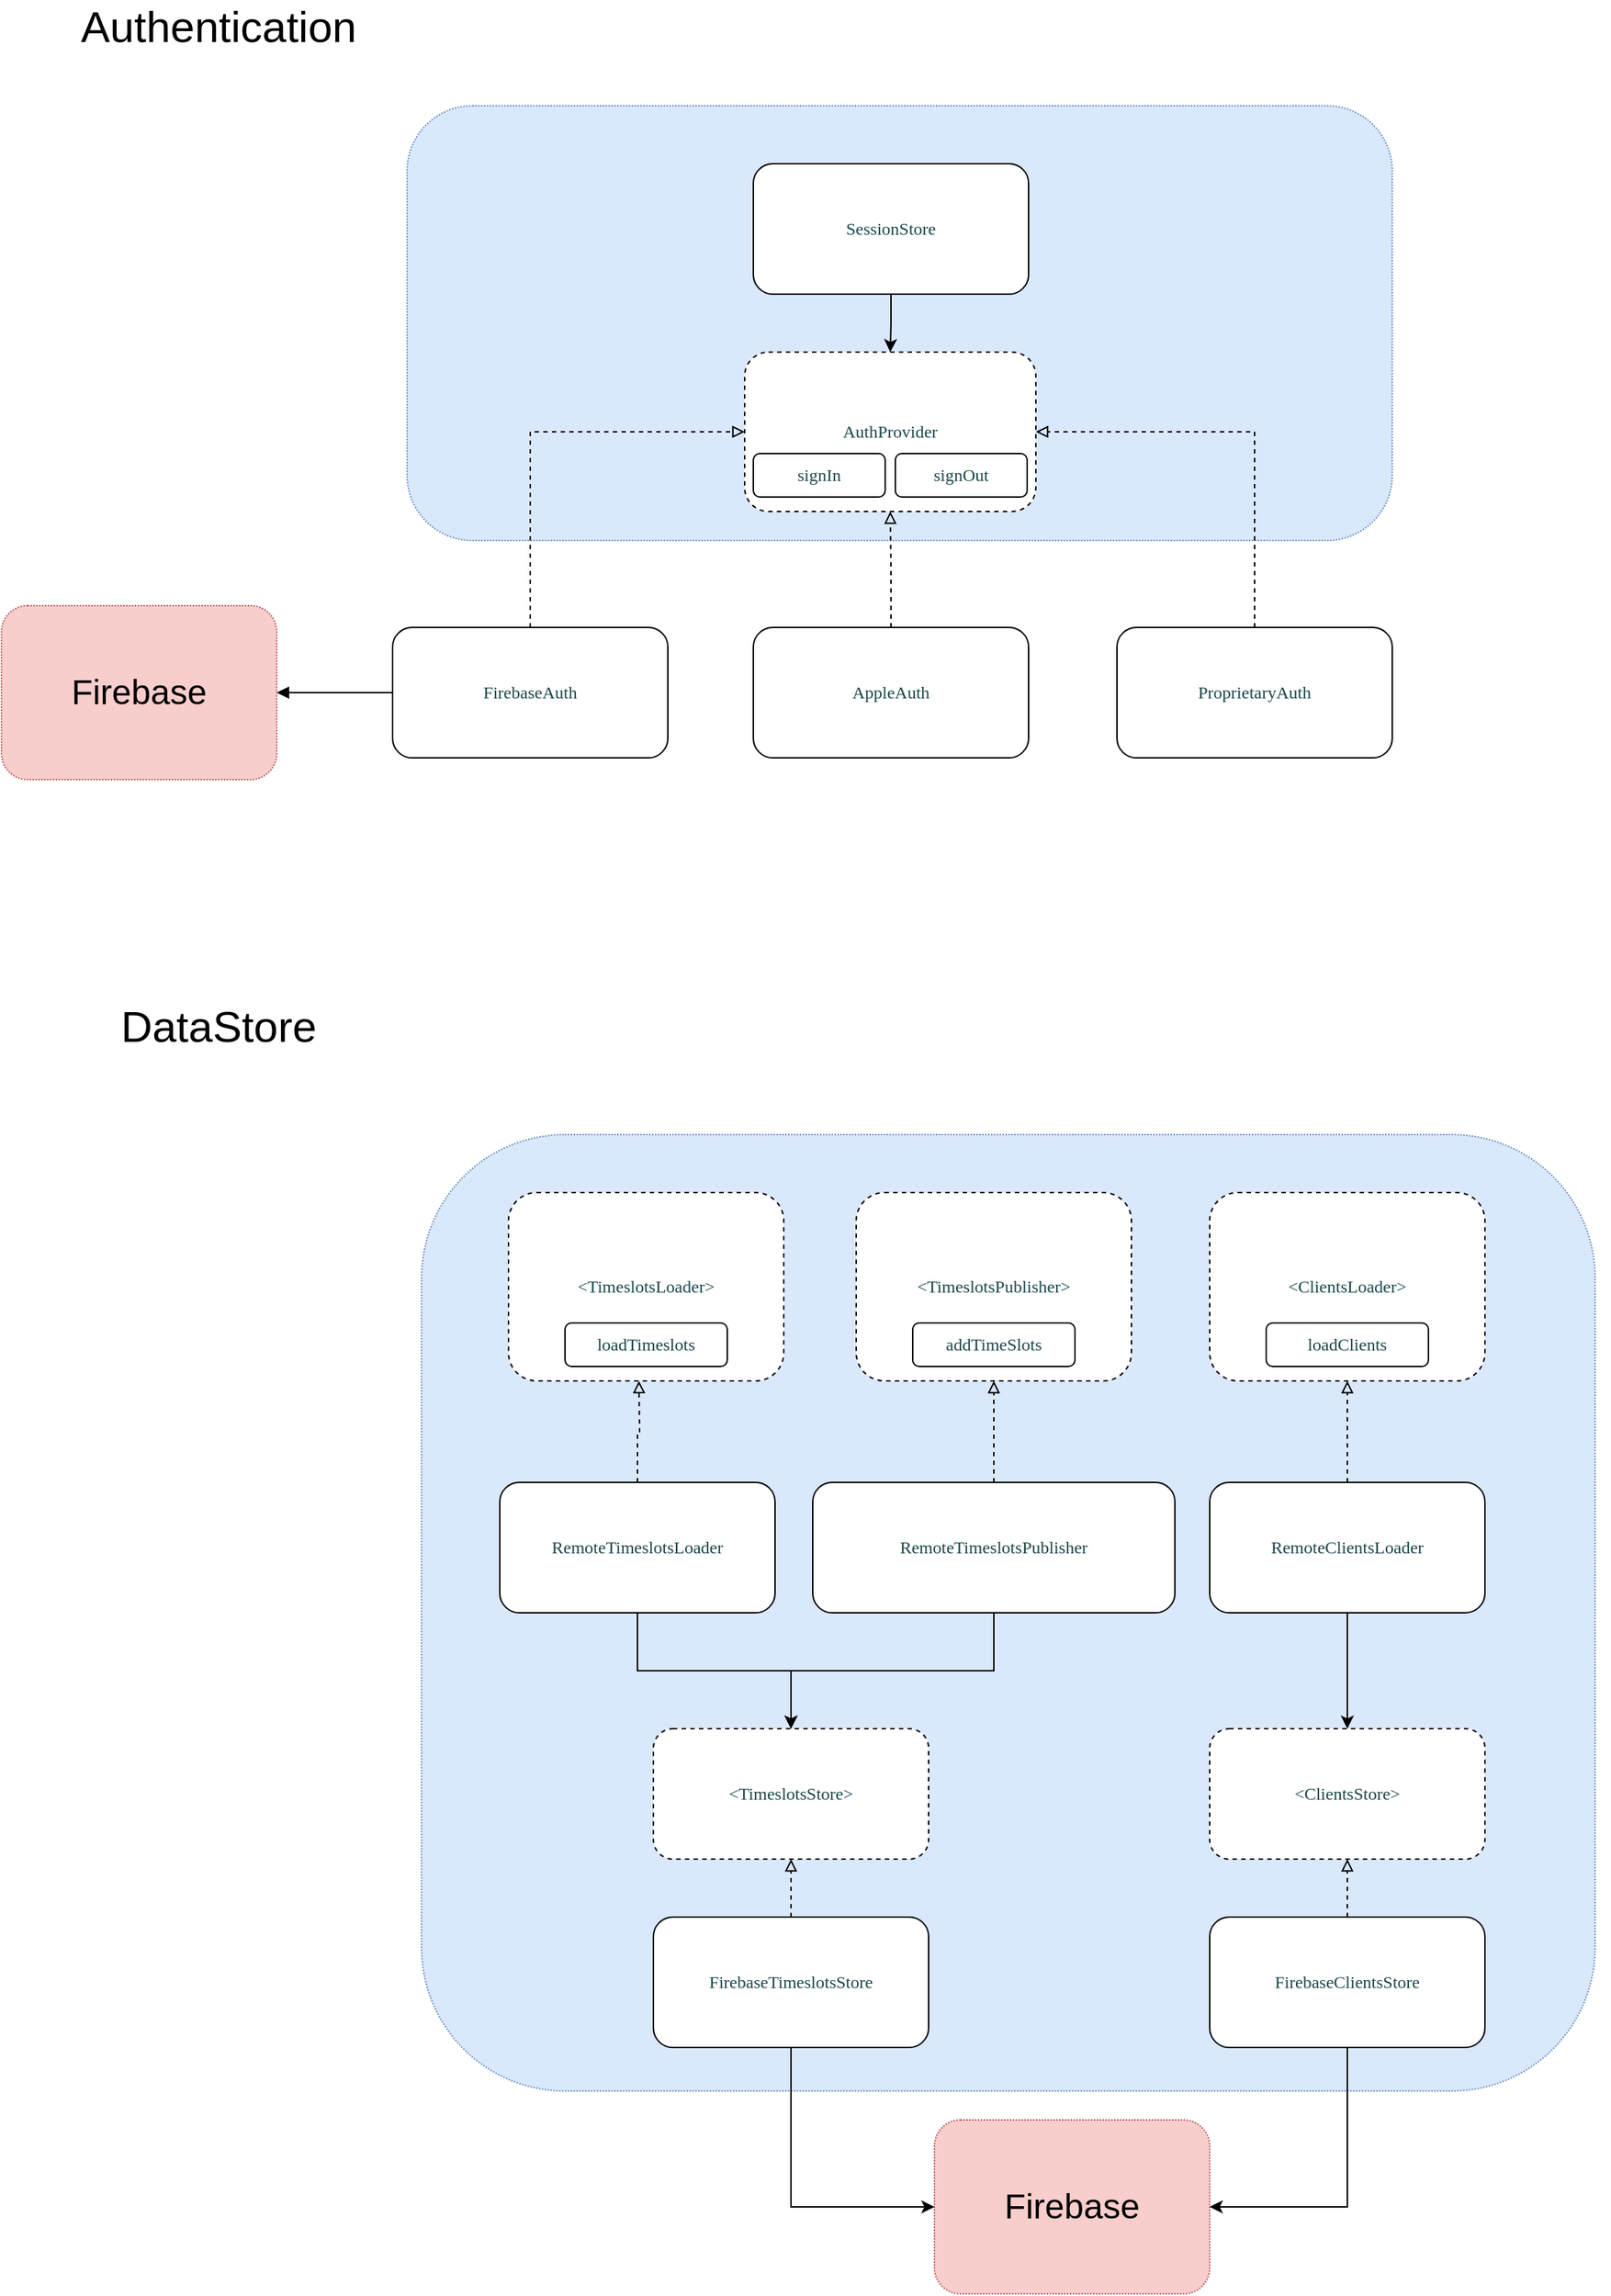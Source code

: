 <mxfile version="15.8.3" type="github">
  <diagram id="MMLj7sYnD8k3ICjtFFn5" name="Page-1">
    <mxGraphModel dx="3912" dy="3194" grid="1" gridSize="10" guides="1" tooltips="1" connect="1" arrows="1" fold="1" page="1" pageScale="1" pageWidth="827" pageHeight="1169" math="0" shadow="0">
      <root>
        <mxCell id="0" />
        <mxCell id="1" parent="0" />
        <mxCell id="1WeBkYuhpyHseouhtALH-27" value="" style="rounded=1;whiteSpace=wrap;html=1;fillColor=#dae8fc;dashed=1;dashPattern=1 1;strokeColor=#6c8ebf;" parent="1" vertex="1">
          <mxGeometry x="90" y="740" width="810" height="660" as="geometry" />
        </mxCell>
        <mxCell id="1WeBkYuhpyHseouhtALH-17" value="" style="rounded=1;whiteSpace=wrap;html=1;fillColor=#dae8fc;dashed=1;dashPattern=1 1;strokeColor=#6c8ebf;" parent="1" vertex="1">
          <mxGeometry x="80" y="30" width="680" height="300" as="geometry" />
        </mxCell>
        <mxCell id="1WeBkYuhpyHseouhtALH-8" style="edgeStyle=orthogonalEdgeStyle;rounded=0;orthogonalLoop=1;jettySize=auto;html=1;exitX=0.5;exitY=1;exitDx=0;exitDy=0;entryX=0.5;entryY=0;entryDx=0;entryDy=0;" parent="1" source="1WeBkYuhpyHseouhtALH-6" target="1WeBkYuhpyHseouhtALH-7" edge="1">
          <mxGeometry relative="1" as="geometry" />
        </mxCell>
        <mxCell id="1WeBkYuhpyHseouhtALH-6" value="&lt;p style=&quot;margin: 0px ; font-stretch: normal ; line-height: normal ; font-family: &amp;#34;menlo&amp;#34; ; color: rgb(28 , 70 , 74) ; background-color: rgb(255 , 255 , 255)&quot;&gt;SessionStore&lt;/p&gt;" style="rounded=1;whiteSpace=wrap;html=1;" parent="1" vertex="1">
          <mxGeometry x="319" y="70" width="190" height="90" as="geometry" />
        </mxCell>
        <mxCell id="1WeBkYuhpyHseouhtALH-7" value="&lt;p style=&quot;margin: 0px ; font-stretch: normal ; line-height: normal ; font-family: &amp;#34;menlo&amp;#34; ; color: rgb(28 , 70 , 74) ; background-color: rgb(255 , 255 , 255)&quot;&gt;AuthProvider&lt;/p&gt;" style="rounded=1;whiteSpace=wrap;html=1;dashed=1;" parent="1" vertex="1">
          <mxGeometry x="313" y="200" width="201" height="110" as="geometry" />
        </mxCell>
        <mxCell id="1WeBkYuhpyHseouhtALH-9" value="&lt;p style=&quot;margin: 0px ; font-stretch: normal ; line-height: normal ; font-family: &amp;#34;menlo&amp;#34; ; color: rgb(28 , 70 , 74) ; background-color: rgb(255 , 255 , 255)&quot;&gt;signIn&lt;/p&gt;" style="rounded=1;whiteSpace=wrap;html=1;" parent="1" vertex="1">
          <mxGeometry x="319" y="270" width="91" height="30" as="geometry" />
        </mxCell>
        <mxCell id="1WeBkYuhpyHseouhtALH-10" value="&lt;p style=&quot;margin: 0px ; font-stretch: normal ; line-height: normal ; font-family: &amp;#34;menlo&amp;#34; ; color: rgb(28 , 70 , 74) ; background-color: rgb(255 , 255 , 255)&quot;&gt;signOut&lt;/p&gt;" style="rounded=1;whiteSpace=wrap;html=1;" parent="1" vertex="1">
          <mxGeometry x="417" y="270" width="91" height="30" as="geometry" />
        </mxCell>
        <mxCell id="1WeBkYuhpyHseouhtALH-53" style="edgeStyle=orthogonalEdgeStyle;rounded=0;orthogonalLoop=1;jettySize=auto;html=1;exitX=0;exitY=0.5;exitDx=0;exitDy=0;entryX=1;entryY=0.5;entryDx=0;entryDy=0;fontSize=24;endArrow=block;endFill=1;" parent="1" source="1WeBkYuhpyHseouhtALH-11" target="1WeBkYuhpyHseouhtALH-52" edge="1">
          <mxGeometry relative="1" as="geometry" />
        </mxCell>
        <mxCell id="DKe_euNlley1FGKg1x4p-80" style="edgeStyle=orthogonalEdgeStyle;rounded=0;orthogonalLoop=1;jettySize=auto;html=1;entryX=0;entryY=0.5;entryDx=0;entryDy=0;fontSize=30;endArrow=block;endFill=0;dashed=1;" edge="1" parent="1" source="1WeBkYuhpyHseouhtALH-11" target="1WeBkYuhpyHseouhtALH-7">
          <mxGeometry relative="1" as="geometry">
            <Array as="points">
              <mxPoint x="165" y="255" />
            </Array>
          </mxGeometry>
        </mxCell>
        <mxCell id="1WeBkYuhpyHseouhtALH-11" value="&lt;p style=&quot;margin: 0px ; font-stretch: normal ; line-height: normal ; font-family: &amp;#34;menlo&amp;#34; ; color: rgb(28 , 70 , 74) ; background-color: rgb(255 , 255 , 255)&quot;&gt;FirebaseAuth&lt;/p&gt;" style="rounded=1;whiteSpace=wrap;html=1;" parent="1" vertex="1">
          <mxGeometry x="70" y="390" width="190" height="90" as="geometry" />
        </mxCell>
        <mxCell id="DKe_euNlley1FGKg1x4p-81" style="edgeStyle=orthogonalEdgeStyle;rounded=0;orthogonalLoop=1;jettySize=auto;html=1;entryX=0.5;entryY=1;entryDx=0;entryDy=0;dashed=1;fontSize=30;endArrow=block;endFill=0;" edge="1" parent="1" source="1WeBkYuhpyHseouhtALH-12" target="1WeBkYuhpyHseouhtALH-7">
          <mxGeometry relative="1" as="geometry" />
        </mxCell>
        <mxCell id="1WeBkYuhpyHseouhtALH-12" value="&lt;p style=&quot;margin: 0px ; font-stretch: normal ; line-height: normal ; font-family: &amp;#34;menlo&amp;#34; ; color: rgb(28 , 70 , 74) ; background-color: rgb(255 , 255 , 255)&quot;&gt;AppleAuth&lt;/p&gt;" style="rounded=1;whiteSpace=wrap;html=1;" parent="1" vertex="1">
          <mxGeometry x="319" y="390" width="190" height="90" as="geometry" />
        </mxCell>
        <mxCell id="DKe_euNlley1FGKg1x4p-82" style="edgeStyle=orthogonalEdgeStyle;rounded=0;orthogonalLoop=1;jettySize=auto;html=1;entryX=1;entryY=0.5;entryDx=0;entryDy=0;dashed=1;fontSize=30;endArrow=block;endFill=0;" edge="1" parent="1" source="1WeBkYuhpyHseouhtALH-13" target="1WeBkYuhpyHseouhtALH-7">
          <mxGeometry relative="1" as="geometry">
            <Array as="points">
              <mxPoint x="665" y="255" />
            </Array>
          </mxGeometry>
        </mxCell>
        <mxCell id="1WeBkYuhpyHseouhtALH-13" value="&lt;p style=&quot;margin: 0px ; font-stretch: normal ; line-height: normal ; font-family: &amp;#34;menlo&amp;#34; ; color: rgb(28 , 70 , 74) ; background-color: rgb(255 , 255 , 255)&quot;&gt;ProprietaryAuth&lt;/p&gt;" style="rounded=1;whiteSpace=wrap;html=1;" parent="1" vertex="1">
          <mxGeometry x="570" y="390" width="190" height="90" as="geometry" />
        </mxCell>
        <mxCell id="1WeBkYuhpyHseouhtALH-19" value="Authentication" style="text;html=1;strokeColor=none;fillColor=none;align=center;verticalAlign=middle;whiteSpace=wrap;rounded=0;dashed=1;dashPattern=1 1;fontSize=30;" parent="1" vertex="1">
          <mxGeometry x="-160" y="-40" width="220" height="30" as="geometry" />
        </mxCell>
        <mxCell id="1WeBkYuhpyHseouhtALH-21" value="&lt;p style=&quot;margin: 0px ; font-stretch: normal ; line-height: normal ; font-family: &amp;#34;menlo&amp;#34; ; color: rgb(28 , 70 , 74) ; background-color: rgb(255 , 255 , 255)&quot;&gt;&amp;lt;TimeslotsStore&amp;gt;&lt;/p&gt;" style="rounded=1;whiteSpace=wrap;html=1;dashed=1;" parent="1" vertex="1">
          <mxGeometry x="250" y="1150" width="190" height="90" as="geometry" />
        </mxCell>
        <mxCell id="DKe_euNlley1FGKg1x4p-63" style="edgeStyle=orthogonalEdgeStyle;rounded=0;orthogonalLoop=1;jettySize=auto;html=1;fontSize=30;dashed=1;endArrow=block;endFill=0;" edge="1" parent="1" source="1WeBkYuhpyHseouhtALH-24">
          <mxGeometry relative="1" as="geometry">
            <mxPoint x="240" y="910" as="targetPoint" />
          </mxGeometry>
        </mxCell>
        <mxCell id="DKe_euNlley1FGKg1x4p-72" style="edgeStyle=orthogonalEdgeStyle;rounded=0;orthogonalLoop=1;jettySize=auto;html=1;entryX=0.5;entryY=0;entryDx=0;entryDy=0;fontSize=30;endArrow=classic;endFill=1;" edge="1" parent="1" source="1WeBkYuhpyHseouhtALH-24" target="1WeBkYuhpyHseouhtALH-21">
          <mxGeometry relative="1" as="geometry" />
        </mxCell>
        <mxCell id="1WeBkYuhpyHseouhtALH-24" value="&lt;p style=&quot;margin: 0px ; font-stretch: normal ; line-height: normal ; font-family: &amp;#34;menlo&amp;#34; ; color: rgb(28 , 70 , 74) ; background-color: rgb(255 , 255 , 255)&quot;&gt;RemoteTimeslotsLoader&lt;/p&gt;" style="rounded=1;whiteSpace=wrap;html=1;" parent="1" vertex="1">
          <mxGeometry x="144" y="980" width="190" height="90" as="geometry" />
        </mxCell>
        <mxCell id="1WeBkYuhpyHseouhtALH-28" value="DataStore" style="text;html=1;strokeColor=none;fillColor=none;align=center;verticalAlign=middle;whiteSpace=wrap;rounded=0;dashed=1;dashPattern=1 1;fontSize=30;" parent="1" vertex="1">
          <mxGeometry x="-135" y="650" width="170" height="30" as="geometry" />
        </mxCell>
        <mxCell id="1WeBkYuhpyHseouhtALH-33" value="" style="group" parent="1" vertex="1" connectable="0">
          <mxGeometry x="150" y="780" width="190" height="130" as="geometry" />
        </mxCell>
        <mxCell id="1WeBkYuhpyHseouhtALH-22" value="&lt;p style=&quot;margin: 0px ; font-stretch: normal ; line-height: normal ; font-family: &amp;#34;menlo&amp;#34; ; color: rgb(28 , 70 , 74) ; background-color: rgb(255 , 255 , 255)&quot;&gt;&amp;lt;TimeslotsLoader&amp;gt;&lt;/p&gt;" style="rounded=1;whiteSpace=wrap;html=1;dashed=1;" parent="1WeBkYuhpyHseouhtALH-33" vertex="1">
          <mxGeometry width="190" height="130" as="geometry" />
        </mxCell>
        <mxCell id="1WeBkYuhpyHseouhtALH-23" value="&lt;p style=&quot;margin: 0px ; font-stretch: normal ; line-height: normal ; font-family: &amp;#34;menlo&amp;#34; ; color: rgb(28 , 70 , 74) ; background-color: rgb(255 , 255 , 255)&quot;&gt;loadTimeslots&lt;/p&gt;" style="rounded=1;whiteSpace=wrap;html=1;" parent="1WeBkYuhpyHseouhtALH-33" vertex="1">
          <mxGeometry x="39" y="90" width="112" height="30" as="geometry" />
        </mxCell>
        <mxCell id="1WeBkYuhpyHseouhtALH-34" value="" style="group" parent="1" vertex="1" connectable="0">
          <mxGeometry x="634" y="780" width="190" height="130" as="geometry" />
        </mxCell>
        <mxCell id="1WeBkYuhpyHseouhtALH-35" value="&lt;p style=&quot;margin: 0px ; font-stretch: normal ; line-height: normal ; font-family: &amp;#34;menlo&amp;#34; ; color: rgb(28 , 70 , 74) ; background-color: rgb(255 , 255 , 255)&quot;&gt;&amp;lt;ClientsLoader&amp;gt;&lt;/p&gt;" style="rounded=1;whiteSpace=wrap;html=1;dashed=1;" parent="1WeBkYuhpyHseouhtALH-34" vertex="1">
          <mxGeometry width="190" height="130" as="geometry" />
        </mxCell>
        <mxCell id="1WeBkYuhpyHseouhtALH-36" value="&lt;p style=&quot;margin: 0px ; font-stretch: normal ; line-height: normal ; font-family: &amp;#34;menlo&amp;#34; ; color: rgb(28 , 70 , 74) ; background-color: rgb(255 , 255 , 255)&quot;&gt;loadClients&lt;/p&gt;" style="rounded=1;whiteSpace=wrap;html=1;" parent="1WeBkYuhpyHseouhtALH-34" vertex="1">
          <mxGeometry x="39" y="90" width="112" height="30" as="geometry" />
        </mxCell>
        <mxCell id="DKe_euNlley1FGKg1x4p-64" style="edgeStyle=orthogonalEdgeStyle;rounded=0;orthogonalLoop=1;jettySize=auto;html=1;entryX=0.5;entryY=1;entryDx=0;entryDy=0;dashed=1;fontSize=30;endArrow=block;endFill=0;" edge="1" parent="1" source="1WeBkYuhpyHseouhtALH-37" target="1WeBkYuhpyHseouhtALH-35">
          <mxGeometry relative="1" as="geometry" />
        </mxCell>
        <mxCell id="DKe_euNlley1FGKg1x4p-71" style="edgeStyle=orthogonalEdgeStyle;rounded=0;orthogonalLoop=1;jettySize=auto;html=1;entryX=0.5;entryY=0;entryDx=0;entryDy=0;fontSize=30;endArrow=classic;endFill=1;" edge="1" parent="1" source="1WeBkYuhpyHseouhtALH-37" target="DKe_euNlley1FGKg1x4p-68">
          <mxGeometry relative="1" as="geometry" />
        </mxCell>
        <mxCell id="1WeBkYuhpyHseouhtALH-37" value="&lt;p style=&quot;margin: 0px ; font-stretch: normal ; line-height: normal ; font-family: &amp;#34;menlo&amp;#34; ; color: rgb(28 , 70 , 74) ; background-color: rgb(255 , 255 , 255)&quot;&gt;RemoteClientsLoader&lt;/p&gt;" style="rounded=1;whiteSpace=wrap;html=1;" parent="1" vertex="1">
          <mxGeometry x="634" y="980" width="190" height="90" as="geometry" />
        </mxCell>
        <mxCell id="1WeBkYuhpyHseouhtALH-40" value="" style="group" parent="1" vertex="1" connectable="0">
          <mxGeometry x="390" y="780" width="520" height="265" as="geometry" />
        </mxCell>
        <mxCell id="1WeBkYuhpyHseouhtALH-41" value="&lt;p style=&quot;margin: 0px ; font-stretch: normal ; line-height: normal ; font-family: &amp;#34;menlo&amp;#34; ; color: rgb(28 , 70 , 74) ; background-color: rgb(255 , 255 , 255)&quot;&gt;&amp;lt;TimeslotsPublisher&amp;gt;&lt;/p&gt;" style="rounded=1;whiteSpace=wrap;html=1;dashed=1;" parent="1WeBkYuhpyHseouhtALH-40" vertex="1">
          <mxGeometry width="190" height="130" as="geometry" />
        </mxCell>
        <mxCell id="1WeBkYuhpyHseouhtALH-42" value="&lt;p style=&quot;margin: 0px ; font-stretch: normal ; line-height: normal ; font-family: &amp;#34;menlo&amp;#34; ; color: rgb(28 , 70 , 74) ; background-color: rgb(255 , 255 , 255)&quot;&gt;addTimeSlots&lt;/p&gt;" style="rounded=1;whiteSpace=wrap;html=1;" parent="1WeBkYuhpyHseouhtALH-40" vertex="1">
          <mxGeometry x="39" y="90" width="112" height="30" as="geometry" />
        </mxCell>
        <mxCell id="DKe_euNlley1FGKg1x4p-66" style="edgeStyle=orthogonalEdgeStyle;rounded=0;orthogonalLoop=1;jettySize=auto;html=1;entryX=0.5;entryY=1;entryDx=0;entryDy=0;dashed=1;fontSize=30;endArrow=block;endFill=0;" edge="1" parent="1" source="1WeBkYuhpyHseouhtALH-44" target="1WeBkYuhpyHseouhtALH-41">
          <mxGeometry relative="1" as="geometry" />
        </mxCell>
        <mxCell id="DKe_euNlley1FGKg1x4p-73" style="edgeStyle=orthogonalEdgeStyle;rounded=0;orthogonalLoop=1;jettySize=auto;html=1;fontSize=30;endArrow=classic;endFill=1;" edge="1" parent="1" source="1WeBkYuhpyHseouhtALH-44" target="1WeBkYuhpyHseouhtALH-21">
          <mxGeometry relative="1" as="geometry" />
        </mxCell>
        <mxCell id="1WeBkYuhpyHseouhtALH-44" value="&lt;p style=&quot;margin: 0px ; font-stretch: normal ; line-height: normal ; font-family: &amp;#34;menlo&amp;#34; ; color: rgb(28 , 70 , 74) ; background-color: rgb(255 , 255 , 255)&quot;&gt;RemoteTimeslotsPublisher&lt;/p&gt;" style="rounded=1;whiteSpace=wrap;html=1;" parent="1" vertex="1">
          <mxGeometry x="360" y="980" width="250" height="90" as="geometry" />
        </mxCell>
        <mxCell id="1WeBkYuhpyHseouhtALH-47" value="Firebase" style="rounded=1;whiteSpace=wrap;html=1;dashed=1;fontSize=24;fillColor=#f8cecc;dashPattern=1 1;strokeColor=#b85450;" parent="1" vertex="1">
          <mxGeometry x="444" y="1420" width="190" height="120" as="geometry" />
        </mxCell>
        <mxCell id="1WeBkYuhpyHseouhtALH-52" value="Firebase" style="rounded=1;whiteSpace=wrap;html=1;dashed=1;fontSize=24;fillColor=#f8cecc;dashPattern=1 1;strokeColor=#b85450;" parent="1" vertex="1">
          <mxGeometry x="-200" y="375" width="190" height="120" as="geometry" />
        </mxCell>
        <mxCell id="DKe_euNlley1FGKg1x4p-68" value="&lt;p style=&quot;margin: 0px ; font-stretch: normal ; line-height: normal ; font-family: &amp;#34;menlo&amp;#34; ; color: rgb(28 , 70 , 74) ; background-color: rgb(255 , 255 , 255)&quot;&gt;&amp;lt;ClientsStore&amp;gt;&lt;/p&gt;" style="rounded=1;whiteSpace=wrap;html=1;dashed=1;" vertex="1" parent="1">
          <mxGeometry x="634" y="1150" width="190" height="90" as="geometry" />
        </mxCell>
        <mxCell id="DKe_euNlley1FGKg1x4p-86" style="edgeStyle=orthogonalEdgeStyle;rounded=0;orthogonalLoop=1;jettySize=auto;html=1;exitX=0.5;exitY=0;exitDx=0;exitDy=0;fontSize=30;endArrow=block;endFill=0;dashed=1;" edge="1" parent="1" source="DKe_euNlley1FGKg1x4p-83" target="1WeBkYuhpyHseouhtALH-21">
          <mxGeometry relative="1" as="geometry" />
        </mxCell>
        <mxCell id="DKe_euNlley1FGKg1x4p-88" style="edgeStyle=orthogonalEdgeStyle;rounded=0;orthogonalLoop=1;jettySize=auto;html=1;exitX=0.5;exitY=1;exitDx=0;exitDy=0;entryX=0;entryY=0.5;entryDx=0;entryDy=0;fontSize=30;endArrow=classic;endFill=1;" edge="1" parent="1" source="DKe_euNlley1FGKg1x4p-83" target="1WeBkYuhpyHseouhtALH-47">
          <mxGeometry relative="1" as="geometry" />
        </mxCell>
        <mxCell id="DKe_euNlley1FGKg1x4p-83" value="&lt;p style=&quot;margin: 0px ; font-stretch: normal ; line-height: normal ; font-family: &amp;#34;menlo&amp;#34; ; color: rgb(28 , 70 , 74) ; background-color: rgb(255 , 255 , 255)&quot;&gt;FirebaseTimeslotsStore&lt;/p&gt;" style="rounded=1;whiteSpace=wrap;html=1;" vertex="1" parent="1">
          <mxGeometry x="250" y="1280" width="190" height="90" as="geometry" />
        </mxCell>
        <mxCell id="DKe_euNlley1FGKg1x4p-87" style="edgeStyle=orthogonalEdgeStyle;rounded=0;orthogonalLoop=1;jettySize=auto;html=1;exitX=0.5;exitY=0;exitDx=0;exitDy=0;entryX=0.5;entryY=1;entryDx=0;entryDy=0;fontSize=30;endArrow=block;endFill=0;dashed=1;" edge="1" parent="1" source="DKe_euNlley1FGKg1x4p-84" target="DKe_euNlley1FGKg1x4p-68">
          <mxGeometry relative="1" as="geometry" />
        </mxCell>
        <mxCell id="DKe_euNlley1FGKg1x4p-89" style="edgeStyle=orthogonalEdgeStyle;rounded=0;orthogonalLoop=1;jettySize=auto;html=1;exitX=0.5;exitY=1;exitDx=0;exitDy=0;entryX=1;entryY=0.5;entryDx=0;entryDy=0;fontSize=30;endArrow=classic;endFill=1;" edge="1" parent="1" source="DKe_euNlley1FGKg1x4p-84" target="1WeBkYuhpyHseouhtALH-47">
          <mxGeometry relative="1" as="geometry" />
        </mxCell>
        <mxCell id="DKe_euNlley1FGKg1x4p-84" value="&lt;p style=&quot;margin: 0px ; font-stretch: normal ; line-height: normal ; font-family: &amp;#34;menlo&amp;#34; ; color: rgb(28 , 70 , 74) ; background-color: rgb(255 , 255 , 255)&quot;&gt;FirebaseClientsStore&lt;/p&gt;" style="rounded=1;whiteSpace=wrap;html=1;" vertex="1" parent="1">
          <mxGeometry x="634" y="1280" width="190" height="90" as="geometry" />
        </mxCell>
      </root>
    </mxGraphModel>
  </diagram>
</mxfile>
